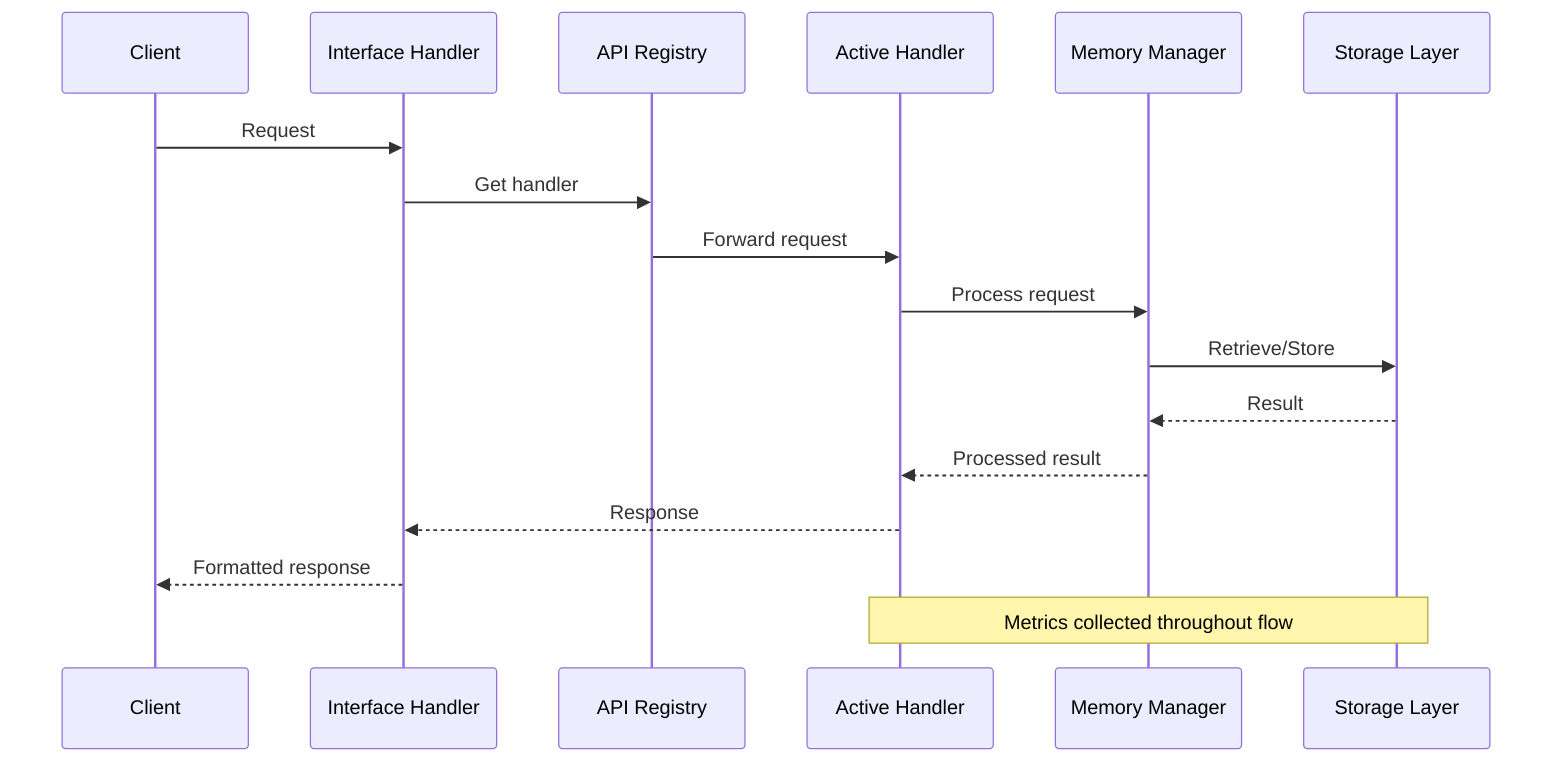 sequenceDiagram
    participant Client
    participant Interface as Interface Handler
    participant Registry as API Registry
    participant Active as Active Handler
    participant Memory as Memory Manager
    participant Storage as Storage Layer

    Client->>Interface: Request
    Interface->>Registry: Get handler
    Registry->>Active: Forward request
    Active->>Memory: Process request
    Memory->>Storage: Retrieve/Store
    Storage-->>Memory: Result
    Memory-->>Active: Processed result
    Active-->>Interface: Response
    Interface-->>Client: Formatted response

    Note over Active,Storage: Metrics collected throughout flow